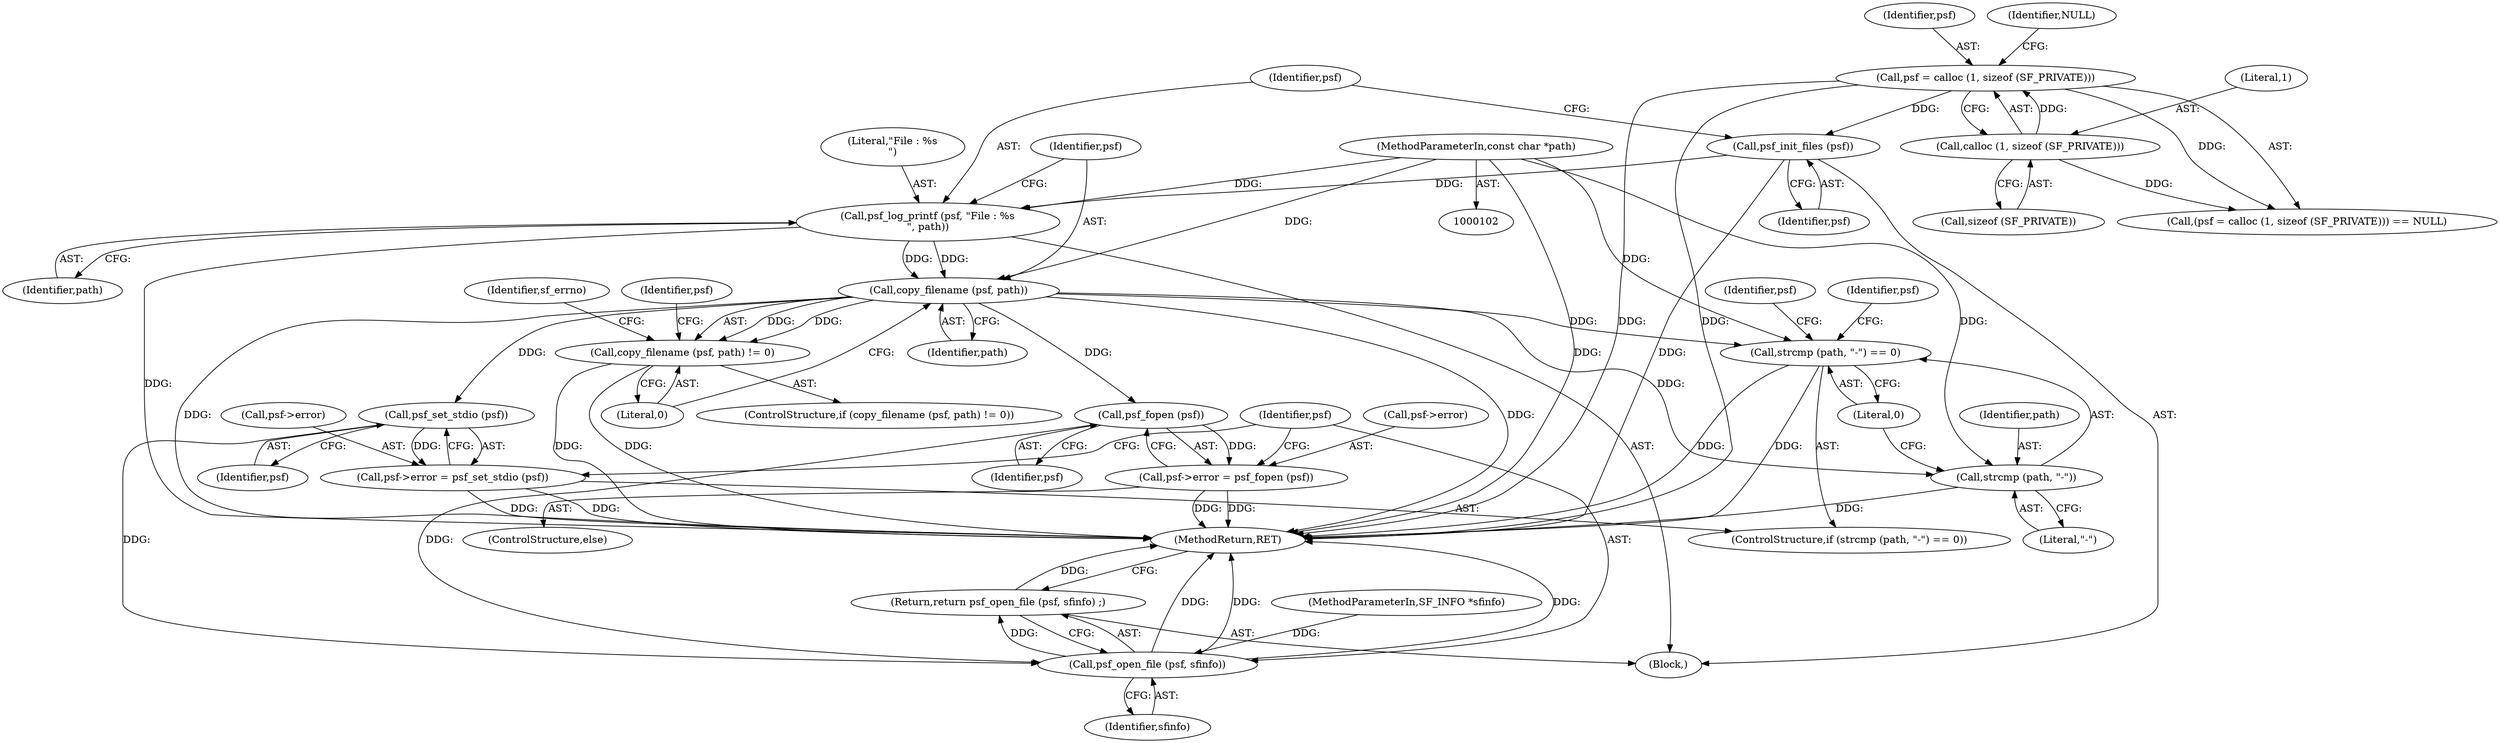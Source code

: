 digraph "1_libsndfile_708e996c87c5fae77b104ccfeb8f6db784c32074_19@API" {
"1000136" [label="(Call,copy_filename (psf, path))"];
"1000130" [label="(Call,psf_log_printf (psf, \"File : %s\n\", path))"];
"1000128" [label="(Call,psf_init_files (psf))"];
"1000115" [label="(Call,psf = calloc (1, sizeof (SF_PRIVATE)))"];
"1000117" [label="(Call,calloc (1, sizeof (SF_PRIVATE)))"];
"1000103" [label="(MethodParameterIn,const char *path)"];
"1000135" [label="(Call,copy_filename (psf, path) != 0)"];
"1000156" [label="(Call,strcmp (path, \"-\") == 0)"];
"1000157" [label="(Call,strcmp (path, \"-\"))"];
"1000165" [label="(Call,psf_set_stdio (psf))"];
"1000161" [label="(Call,psf->error = psf_set_stdio (psf))"];
"1000175" [label="(Call,psf_open_file (psf, sfinfo))"];
"1000174" [label="(Return,return psf_open_file (psf, sfinfo) ;)"];
"1000172" [label="(Call,psf_fopen (psf))"];
"1000168" [label="(Call,psf->error = psf_fopen (psf))"];
"1000139" [label="(Literal,0)"];
"1000166" [label="(Identifier,psf)"];
"1000175" [label="(Call,psf_open_file (psf, sfinfo))"];
"1000128" [label="(Call,psf_init_files (psf))"];
"1000151" [label="(Identifier,psf)"];
"1000177" [label="(Identifier,sfinfo)"];
"1000130" [label="(Call,psf_log_printf (psf, \"File : %s\n\", path))"];
"1000137" [label="(Identifier,psf)"];
"1000167" [label="(ControlStructure,else)"];
"1000157" [label="(Call,strcmp (path, \"-\"))"];
"1000155" [label="(ControlStructure,if (strcmp (path, \"-\") == 0))"];
"1000117" [label="(Call,calloc (1, sizeof (SF_PRIVATE)))"];
"1000165" [label="(Call,psf_set_stdio (psf))"];
"1000161" [label="(Call,psf->error = psf_set_stdio (psf))"];
"1000156" [label="(Call,strcmp (path, \"-\") == 0)"];
"1000142" [label="(Identifier,sf_errno)"];
"1000119" [label="(Call,sizeof (SF_PRIVATE))"];
"1000118" [label="(Literal,1)"];
"1000136" [label="(Call,copy_filename (psf, path))"];
"1000138" [label="(Identifier,path)"];
"1000135" [label="(Call,copy_filename (psf, path) != 0)"];
"1000160" [label="(Literal,0)"];
"1000169" [label="(Call,psf->error)"];
"1000129" [label="(Identifier,psf)"];
"1000178" [label="(MethodReturn,RET)"];
"1000133" [label="(Identifier,path)"];
"1000131" [label="(Identifier,psf)"];
"1000159" [label="(Literal,\"-\")"];
"1000162" [label="(Call,psf->error)"];
"1000168" [label="(Call,psf->error = psf_fopen (psf))"];
"1000103" [label="(MethodParameterIn,const char *path)"];
"1000163" [label="(Identifier,psf)"];
"1000106" [label="(Block,)"];
"1000116" [label="(Identifier,psf)"];
"1000115" [label="(Call,psf = calloc (1, sizeof (SF_PRIVATE)))"];
"1000176" [label="(Identifier,psf)"];
"1000134" [label="(ControlStructure,if (copy_filename (psf, path) != 0))"];
"1000132" [label="(Literal,\"File : %s\n\")"];
"1000114" [label="(Call,(psf = calloc (1, sizeof (SF_PRIVATE))) == NULL)"];
"1000170" [label="(Identifier,psf)"];
"1000174" [label="(Return,return psf_open_file (psf, sfinfo) ;)"];
"1000173" [label="(Identifier,psf)"];
"1000105" [label="(MethodParameterIn,SF_INFO *sfinfo)"];
"1000172" [label="(Call,psf_fopen (psf))"];
"1000158" [label="(Identifier,path)"];
"1000121" [label="(Identifier,NULL)"];
"1000136" -> "1000135"  [label="AST: "];
"1000136" -> "1000138"  [label="CFG: "];
"1000137" -> "1000136"  [label="AST: "];
"1000138" -> "1000136"  [label="AST: "];
"1000139" -> "1000136"  [label="CFG: "];
"1000136" -> "1000178"  [label="DDG: "];
"1000136" -> "1000178"  [label="DDG: "];
"1000136" -> "1000135"  [label="DDG: "];
"1000136" -> "1000135"  [label="DDG: "];
"1000130" -> "1000136"  [label="DDG: "];
"1000130" -> "1000136"  [label="DDG: "];
"1000103" -> "1000136"  [label="DDG: "];
"1000136" -> "1000156"  [label="DDG: "];
"1000136" -> "1000157"  [label="DDG: "];
"1000136" -> "1000165"  [label="DDG: "];
"1000136" -> "1000172"  [label="DDG: "];
"1000130" -> "1000106"  [label="AST: "];
"1000130" -> "1000133"  [label="CFG: "];
"1000131" -> "1000130"  [label="AST: "];
"1000132" -> "1000130"  [label="AST: "];
"1000133" -> "1000130"  [label="AST: "];
"1000137" -> "1000130"  [label="CFG: "];
"1000130" -> "1000178"  [label="DDG: "];
"1000128" -> "1000130"  [label="DDG: "];
"1000103" -> "1000130"  [label="DDG: "];
"1000128" -> "1000106"  [label="AST: "];
"1000128" -> "1000129"  [label="CFG: "];
"1000129" -> "1000128"  [label="AST: "];
"1000131" -> "1000128"  [label="CFG: "];
"1000128" -> "1000178"  [label="DDG: "];
"1000115" -> "1000128"  [label="DDG: "];
"1000115" -> "1000114"  [label="AST: "];
"1000115" -> "1000117"  [label="CFG: "];
"1000116" -> "1000115"  [label="AST: "];
"1000117" -> "1000115"  [label="AST: "];
"1000121" -> "1000115"  [label="CFG: "];
"1000115" -> "1000178"  [label="DDG: "];
"1000115" -> "1000178"  [label="DDG: "];
"1000115" -> "1000114"  [label="DDG: "];
"1000117" -> "1000115"  [label="DDG: "];
"1000117" -> "1000119"  [label="CFG: "];
"1000118" -> "1000117"  [label="AST: "];
"1000119" -> "1000117"  [label="AST: "];
"1000117" -> "1000114"  [label="DDG: "];
"1000103" -> "1000102"  [label="AST: "];
"1000103" -> "1000178"  [label="DDG: "];
"1000103" -> "1000156"  [label="DDG: "];
"1000103" -> "1000157"  [label="DDG: "];
"1000135" -> "1000134"  [label="AST: "];
"1000135" -> "1000139"  [label="CFG: "];
"1000139" -> "1000135"  [label="AST: "];
"1000142" -> "1000135"  [label="CFG: "];
"1000151" -> "1000135"  [label="CFG: "];
"1000135" -> "1000178"  [label="DDG: "];
"1000135" -> "1000178"  [label="DDG: "];
"1000156" -> "1000155"  [label="AST: "];
"1000156" -> "1000160"  [label="CFG: "];
"1000157" -> "1000156"  [label="AST: "];
"1000160" -> "1000156"  [label="AST: "];
"1000163" -> "1000156"  [label="CFG: "];
"1000170" -> "1000156"  [label="CFG: "];
"1000156" -> "1000178"  [label="DDG: "];
"1000156" -> "1000178"  [label="DDG: "];
"1000157" -> "1000159"  [label="CFG: "];
"1000158" -> "1000157"  [label="AST: "];
"1000159" -> "1000157"  [label="AST: "];
"1000160" -> "1000157"  [label="CFG: "];
"1000157" -> "1000178"  [label="DDG: "];
"1000165" -> "1000161"  [label="AST: "];
"1000165" -> "1000166"  [label="CFG: "];
"1000166" -> "1000165"  [label="AST: "];
"1000161" -> "1000165"  [label="CFG: "];
"1000165" -> "1000161"  [label="DDG: "];
"1000165" -> "1000175"  [label="DDG: "];
"1000161" -> "1000155"  [label="AST: "];
"1000162" -> "1000161"  [label="AST: "];
"1000176" -> "1000161"  [label="CFG: "];
"1000161" -> "1000178"  [label="DDG: "];
"1000161" -> "1000178"  [label="DDG: "];
"1000175" -> "1000174"  [label="AST: "];
"1000175" -> "1000177"  [label="CFG: "];
"1000176" -> "1000175"  [label="AST: "];
"1000177" -> "1000175"  [label="AST: "];
"1000174" -> "1000175"  [label="CFG: "];
"1000175" -> "1000178"  [label="DDG: "];
"1000175" -> "1000178"  [label="DDG: "];
"1000175" -> "1000178"  [label="DDG: "];
"1000175" -> "1000174"  [label="DDG: "];
"1000172" -> "1000175"  [label="DDG: "];
"1000105" -> "1000175"  [label="DDG: "];
"1000174" -> "1000106"  [label="AST: "];
"1000178" -> "1000174"  [label="CFG: "];
"1000174" -> "1000178"  [label="DDG: "];
"1000172" -> "1000168"  [label="AST: "];
"1000172" -> "1000173"  [label="CFG: "];
"1000173" -> "1000172"  [label="AST: "];
"1000168" -> "1000172"  [label="CFG: "];
"1000172" -> "1000168"  [label="DDG: "];
"1000168" -> "1000167"  [label="AST: "];
"1000169" -> "1000168"  [label="AST: "];
"1000176" -> "1000168"  [label="CFG: "];
"1000168" -> "1000178"  [label="DDG: "];
"1000168" -> "1000178"  [label="DDG: "];
}
